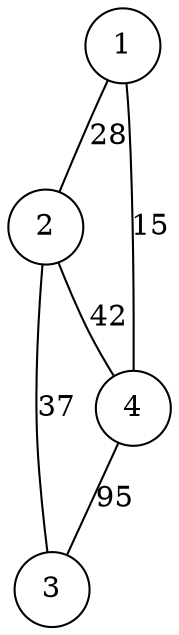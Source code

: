 graph G {
	graph [name=G];
	node [shape=circle];
	1 -- 2	[key=0,
		label=28];
	1 -- 4	[key=0,
		label=15];
	2 -- 4	[key=0,
		label=42];
	2 -- 3	[key=0,
		label=37];
	4 -- 3	[key=0,
		label=95];
}
